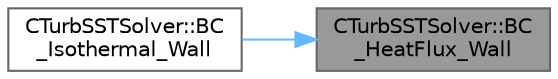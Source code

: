 digraph "CTurbSSTSolver::BC_HeatFlux_Wall"
{
 // LATEX_PDF_SIZE
  bgcolor="transparent";
  edge [fontname=Helvetica,fontsize=10,labelfontname=Helvetica,labelfontsize=10];
  node [fontname=Helvetica,fontsize=10,shape=box,height=0.2,width=0.4];
  rankdir="RL";
  Node1 [id="Node000001",label="CTurbSSTSolver::BC\l_HeatFlux_Wall",height=0.2,width=0.4,color="gray40", fillcolor="grey60", style="filled", fontcolor="black",tooltip="Impose the Navier-Stokes wall boundary condition."];
  Node1 -> Node2 [id="edge1_Node000001_Node000002",dir="back",color="steelblue1",style="solid",tooltip=" "];
  Node2 [id="Node000002",label="CTurbSSTSolver::BC\l_Isothermal_Wall",height=0.2,width=0.4,color="grey40", fillcolor="white", style="filled",URL="$classCTurbSSTSolver.html#aacdfb401c6637c3e4e99b335b5859384",tooltip="Impose the Navier-Stokes wall boundary condition."];
}
